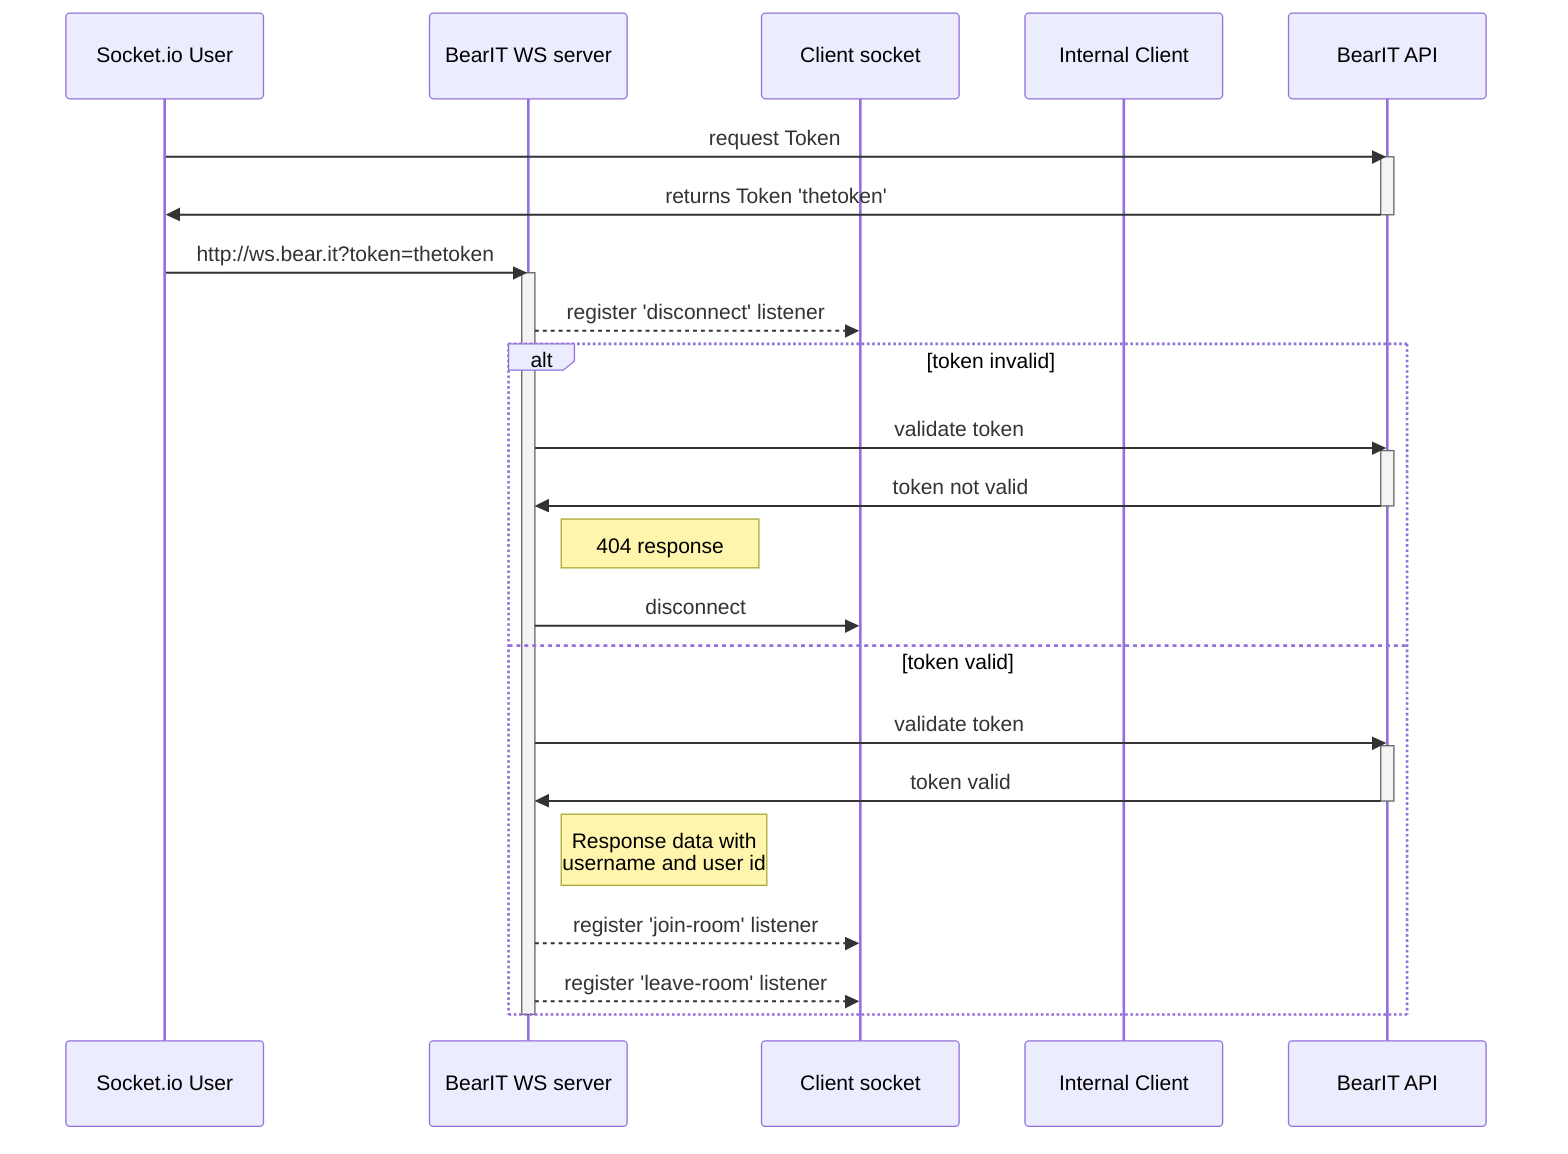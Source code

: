 sequenceDiagram

  participant U as Socket.io User
  participant WS as BearIT WS server
  participant S as Client socket
  participant WSC as Internal Client
  participant B as BearIT API

  U ->> B: request Token
  activate B
  B ->> U: returns Token 'thetoken'
  deactivate B

  U ->> WS: http://ws.bear.it?token=thetoken
  activate WS
  WS -->> S: register 'disconnect' listener
  
  alt token invalid
    WS ->> B: validate token
    activate B
    B ->> WS: token not valid
    deactivate B
    Note right of WS: 404 response
    WS ->> S: disconnect
  else token valid
    WS ->> B: validate token
    activate B
    B ->> WS: token valid
    deactivate B
    Note right of WS: Response data with<br>username and user id
    WS -->> S: register 'join-room' listener
    WS -->> S: register 'leave-room' listener
  end
  
  deactivate WS